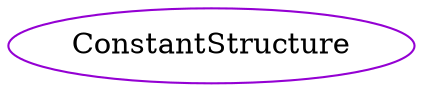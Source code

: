 digraph constantstructure{
ConstantStructure	[shape=oval, color=darkviolet, label="ConstantStructure"];
}
